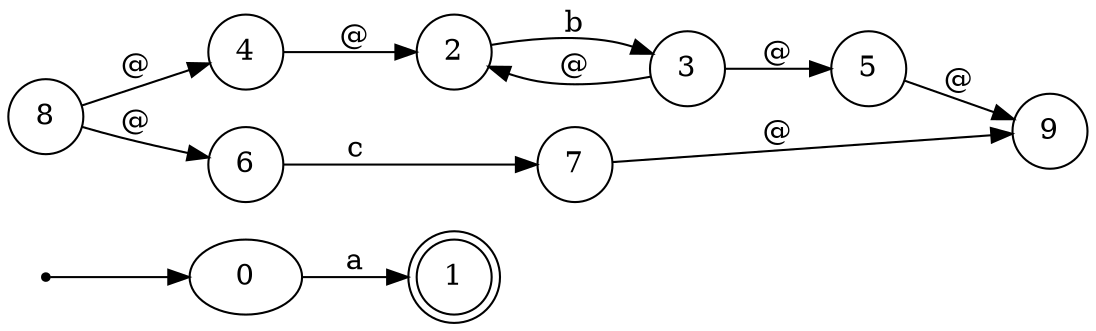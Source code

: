 digraph finite_state_machine {
	rankdir=LR size="8,5"
	ini [shape=point]
	ini -> 0
	node [shape=doublecircle]
	1
	node [shape=circle]
	0 -> 1 [label=a]
	2 -> 3 [label=b]
	4 -> 2 [label="@"]
	3 -> 2 [label="@"]
	3 -> 5 [label="@"]
	6 -> 7 [label=c]
	8 -> 6 [label="@"]
	8 -> 4 [label="@"]
	7 -> 9 [label="@"]
	5 -> 9 [label="@"]
}

